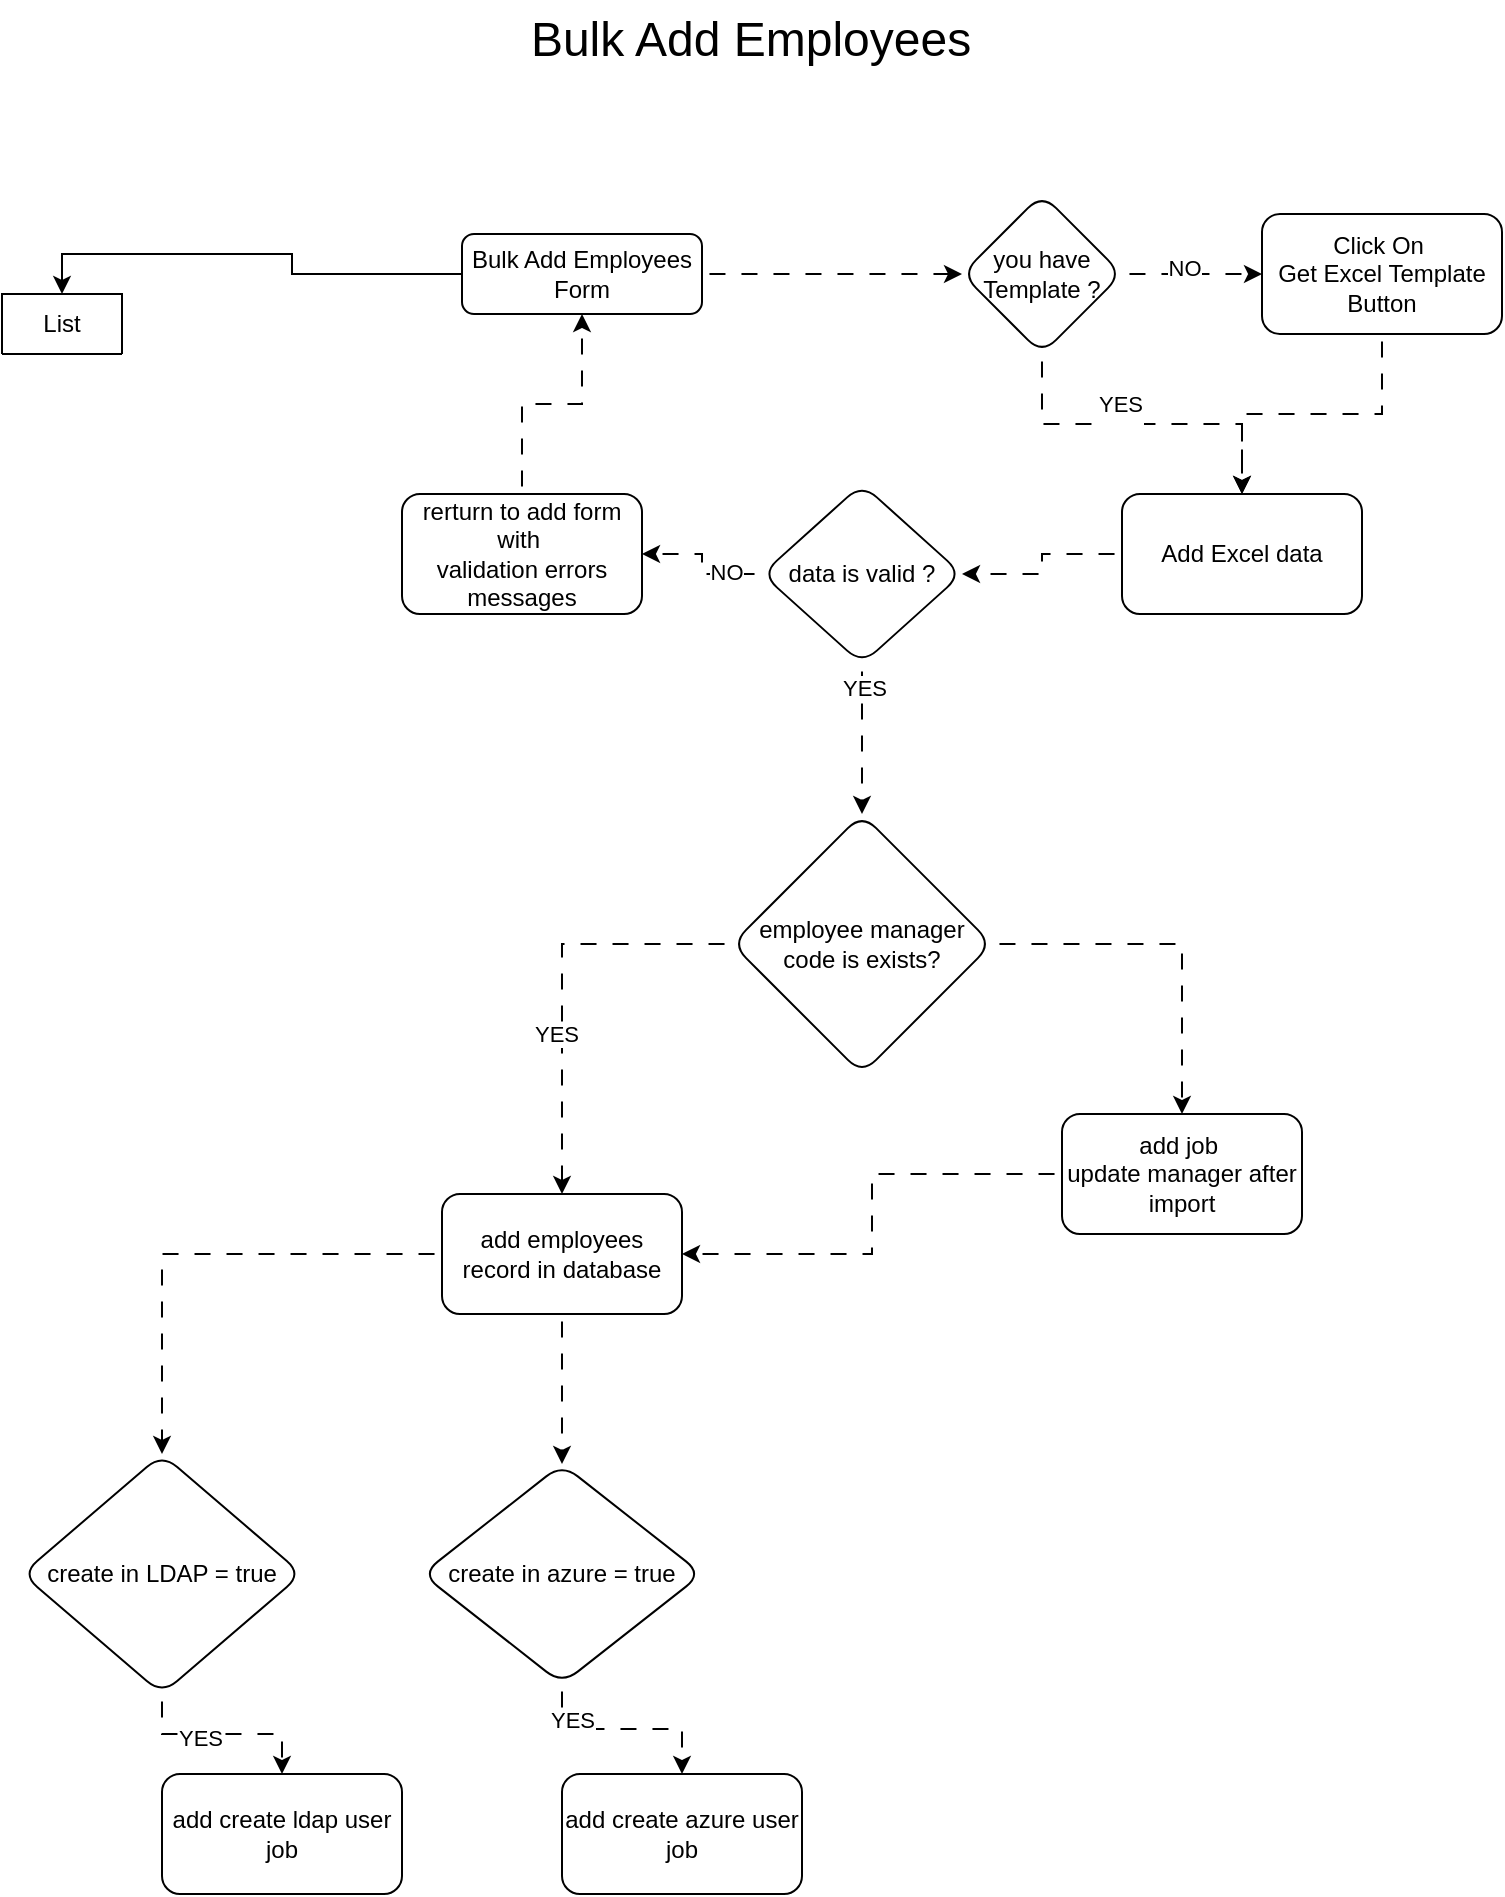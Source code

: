 <mxfile version="24.5.3" type="device">
  <diagram id="C5RBs43oDa-KdzZeNtuy" name="Bulk Add">
    <mxGraphModel dx="2100" dy="1242" grid="1" gridSize="10" guides="1" tooltips="1" connect="1" arrows="1" fold="1" page="1" pageScale="1" pageWidth="827" pageHeight="1169" math="0" shadow="0">
      <root>
        <mxCell id="WIyWlLk6GJQsqaUBKTNV-0" />
        <mxCell id="WIyWlLk6GJQsqaUBKTNV-1" parent="WIyWlLk6GJQsqaUBKTNV-0" />
        <mxCell id="Q-pOXx7L6EONSqe57Ewr-2" value="" style="edgeStyle=orthogonalEdgeStyle;rounded=0;orthogonalLoop=1;jettySize=auto;html=1;shadow=0;flowAnimation=1;" parent="WIyWlLk6GJQsqaUBKTNV-1" source="WIyWlLk6GJQsqaUBKTNV-3" target="Q-pOXx7L6EONSqe57Ewr-1" edge="1">
          <mxGeometry relative="1" as="geometry" />
        </mxCell>
        <mxCell id="qlC13VSq4J5NLLpyvXxt-22" style="edgeStyle=orthogonalEdgeStyle;rounded=0;orthogonalLoop=1;jettySize=auto;html=1;entryX=0.5;entryY=0;entryDx=0;entryDy=0;shadow=0;strokeColor=default;align=center;verticalAlign=middle;fontFamily=Helvetica;fontSize=11;fontColor=default;labelBackgroundColor=default;endArrow=classic;flowAnimation=0;" parent="WIyWlLk6GJQsqaUBKTNV-1" source="WIyWlLk6GJQsqaUBKTNV-3" target="qlC13VSq4J5NLLpyvXxt-12" edge="1">
          <mxGeometry relative="1" as="geometry" />
        </mxCell>
        <mxCell id="WIyWlLk6GJQsqaUBKTNV-3" value="Bulk Add Employees Form" style="rounded=1;whiteSpace=wrap;html=1;fontSize=12;glass=0;strokeWidth=1;shadow=0;" parent="WIyWlLk6GJQsqaUBKTNV-1" vertex="1">
          <mxGeometry x="270" y="130" width="120" height="40" as="geometry" />
        </mxCell>
        <mxCell id="qlC13VSq4J5NLLpyvXxt-2" value="" style="edgeStyle=orthogonalEdgeStyle;rounded=0;orthogonalLoop=1;jettySize=auto;html=1;shadow=0;strokeColor=default;align=center;verticalAlign=middle;fontFamily=Helvetica;fontSize=11;fontColor=default;labelBackgroundColor=default;endArrow=classic;flowAnimation=1;" parent="WIyWlLk6GJQsqaUBKTNV-1" source="Q-pOXx7L6EONSqe57Ewr-1" target="qlC13VSq4J5NLLpyvXxt-1" edge="1">
          <mxGeometry relative="1" as="geometry" />
        </mxCell>
        <mxCell id="qlC13VSq4J5NLLpyvXxt-3" value="NO" style="edgeLabel;html=1;align=center;verticalAlign=middle;resizable=0;points=[];fontFamily=Helvetica;fontSize=11;fontColor=default;labelBackgroundColor=default;" parent="qlC13VSq4J5NLLpyvXxt-2" vertex="1" connectable="0">
          <mxGeometry x="-0.126" y="3" relative="1" as="geometry">
            <mxPoint as="offset" />
          </mxGeometry>
        </mxCell>
        <mxCell id="qlC13VSq4J5NLLpyvXxt-5" value="" style="edgeStyle=orthogonalEdgeStyle;rounded=0;orthogonalLoop=1;jettySize=auto;html=1;shadow=0;strokeColor=default;align=center;verticalAlign=middle;fontFamily=Helvetica;fontSize=11;fontColor=default;labelBackgroundColor=default;endArrow=classic;flowAnimation=1;" parent="WIyWlLk6GJQsqaUBKTNV-1" source="Q-pOXx7L6EONSqe57Ewr-1" target="qlC13VSq4J5NLLpyvXxt-4" edge="1">
          <mxGeometry relative="1" as="geometry" />
        </mxCell>
        <mxCell id="qlC13VSq4J5NLLpyvXxt-6" value="YES&lt;div&gt;&lt;br&gt;&lt;/div&gt;" style="edgeLabel;html=1;align=center;verticalAlign=middle;resizable=0;points=[];fontFamily=Helvetica;fontSize=11;fontColor=default;labelBackgroundColor=default;" parent="qlC13VSq4J5NLLpyvXxt-5" vertex="1" connectable="0">
          <mxGeometry x="-0.138" y="3" relative="1" as="geometry">
            <mxPoint as="offset" />
          </mxGeometry>
        </mxCell>
        <mxCell id="Q-pOXx7L6EONSqe57Ewr-1" value="you have Template ?" style="rhombus;whiteSpace=wrap;html=1;rounded=1;glass=0;strokeWidth=1;shadow=0;" parent="WIyWlLk6GJQsqaUBKTNV-1" vertex="1">
          <mxGeometry x="520" y="110" width="80" height="80" as="geometry" />
        </mxCell>
        <mxCell id="qlC13VSq4J5NLLpyvXxt-0" value="&lt;font style=&quot;font-size: 24px;&quot;&gt;Bulk Add Employees&lt;/font&gt;" style="text;html=1;align=center;verticalAlign=middle;resizable=0;points=[];autosize=1;strokeColor=none;fillColor=none;fontFamily=Helvetica;fontSize=11;fontColor=default;labelBackgroundColor=default;" parent="WIyWlLk6GJQsqaUBKTNV-1" vertex="1">
          <mxGeometry x="294" y="13" width="240" height="40" as="geometry" />
        </mxCell>
        <mxCell id="qlC13VSq4J5NLLpyvXxt-11" value="" style="edgeStyle=orthogonalEdgeStyle;rounded=0;orthogonalLoop=1;jettySize=auto;html=1;shadow=0;strokeColor=default;align=center;verticalAlign=middle;fontFamily=Helvetica;fontSize=11;fontColor=default;labelBackgroundColor=default;endArrow=classic;flowAnimation=1;" parent="WIyWlLk6GJQsqaUBKTNV-1" source="qlC13VSq4J5NLLpyvXxt-1" target="qlC13VSq4J5NLLpyvXxt-4" edge="1">
          <mxGeometry relative="1" as="geometry" />
        </mxCell>
        <mxCell id="qlC13VSq4J5NLLpyvXxt-1" value="Click On&amp;nbsp;&lt;br&gt;Get Excel Template&lt;br&gt;Button" style="whiteSpace=wrap;html=1;rounded=1;glass=0;strokeWidth=1;shadow=0;" parent="WIyWlLk6GJQsqaUBKTNV-1" vertex="1">
          <mxGeometry x="670" y="120" width="120" height="60" as="geometry" />
        </mxCell>
        <mxCell id="qlC13VSq4J5NLLpyvXxt-8" value="" style="edgeStyle=orthogonalEdgeStyle;rounded=0;orthogonalLoop=1;jettySize=auto;html=1;shadow=0;strokeColor=default;align=center;verticalAlign=middle;fontFamily=Helvetica;fontSize=11;fontColor=default;labelBackgroundColor=default;endArrow=classic;flowAnimation=1;" parent="WIyWlLk6GJQsqaUBKTNV-1" source="qlC13VSq4J5NLLpyvXxt-4" target="qlC13VSq4J5NLLpyvXxt-7" edge="1">
          <mxGeometry relative="1" as="geometry" />
        </mxCell>
        <mxCell id="qlC13VSq4J5NLLpyvXxt-4" value="Add Excel data" style="whiteSpace=wrap;html=1;rounded=1;glass=0;strokeWidth=1;shadow=0;" parent="WIyWlLk6GJQsqaUBKTNV-1" vertex="1">
          <mxGeometry x="600" y="260" width="120" height="60" as="geometry" />
        </mxCell>
        <mxCell id="qlC13VSq4J5NLLpyvXxt-39" value="" style="edgeStyle=orthogonalEdgeStyle;rounded=0;orthogonalLoop=1;jettySize=auto;html=1;shadow=0;strokeColor=default;align=center;verticalAlign=middle;fontFamily=Helvetica;fontSize=11;fontColor=default;labelBackgroundColor=default;endArrow=classic;flowAnimation=1;" parent="WIyWlLk6GJQsqaUBKTNV-1" source="qlC13VSq4J5NLLpyvXxt-7" target="qlC13VSq4J5NLLpyvXxt-38" edge="1">
          <mxGeometry relative="1" as="geometry" />
        </mxCell>
        <mxCell id="qlC13VSq4J5NLLpyvXxt-41" value="NO" style="edgeLabel;html=1;align=center;verticalAlign=middle;resizable=0;points=[];fontFamily=Helvetica;fontSize=11;fontColor=default;labelBackgroundColor=default;" parent="qlC13VSq4J5NLLpyvXxt-39" vertex="1" connectable="0">
          <mxGeometry x="-0.48" y="-1" relative="1" as="geometry">
            <mxPoint as="offset" />
          </mxGeometry>
        </mxCell>
        <mxCell id="LYY4CXClf_v7k21yKjFL-2" value="" style="edgeStyle=orthogonalEdgeStyle;rounded=0;orthogonalLoop=1;jettySize=auto;html=1;flowAnimation=1;" edge="1" parent="WIyWlLk6GJQsqaUBKTNV-1" source="qlC13VSq4J5NLLpyvXxt-7" target="LYY4CXClf_v7k21yKjFL-1">
          <mxGeometry relative="1" as="geometry" />
        </mxCell>
        <mxCell id="LYY4CXClf_v7k21yKjFL-3" value="YES" style="edgeLabel;html=1;align=center;verticalAlign=middle;resizable=0;points=[];fontFamily=Helvetica;fontSize=11;fontColor=default;labelBackgroundColor=default;" vertex="1" connectable="0" parent="LYY4CXClf_v7k21yKjFL-2">
          <mxGeometry x="-0.675" y="1" relative="1" as="geometry">
            <mxPoint as="offset" />
          </mxGeometry>
        </mxCell>
        <mxCell id="qlC13VSq4J5NLLpyvXxt-7" value="data is valid ?" style="rhombus;whiteSpace=wrap;html=1;rounded=1;glass=0;strokeWidth=1;shadow=0;" parent="WIyWlLk6GJQsqaUBKTNV-1" vertex="1">
          <mxGeometry x="420" y="255" width="100" height="90" as="geometry" />
        </mxCell>
        <mxCell id="qlC13VSq4J5NLLpyvXxt-12" value="List" style="swimlane;fontStyle=0;childLayout=stackLayout;horizontal=1;startSize=30;horizontalStack=0;resizeParent=1;resizeParentMax=0;resizeLast=0;collapsible=1;marginBottom=0;whiteSpace=wrap;html=1;" parent="WIyWlLk6GJQsqaUBKTNV-1" vertex="1" collapsed="1">
          <mxGeometry x="40" y="160" width="60" height="30" as="geometry">
            <mxRectangle x="40" y="160" width="140" height="510" as="alternateBounds" />
          </mxGeometry>
        </mxCell>
        <mxCell id="qlC13VSq4J5NLLpyvXxt-15" value="code" style="text;strokeColor=none;fillColor=none;align=left;verticalAlign=middle;spacingLeft=4;spacingRight=4;overflow=hidden;points=[[0,0.5],[1,0.5]];portConstraint=eastwest;rotatable=0;whiteSpace=wrap;html=1;" parent="qlC13VSq4J5NLLpyvXxt-12" vertex="1">
          <mxGeometry y="30" width="140" height="30" as="geometry" />
        </mxCell>
        <mxCell id="qlC13VSq4J5NLLpyvXxt-13" value="arabic name" style="text;strokeColor=none;fillColor=none;align=left;verticalAlign=middle;spacingLeft=4;spacingRight=4;overflow=hidden;points=[[0,0.5],[1,0.5]];portConstraint=eastwest;rotatable=0;whiteSpace=wrap;html=1;" parent="qlC13VSq4J5NLLpyvXxt-12" vertex="1">
          <mxGeometry y="60" width="140" height="30" as="geometry" />
        </mxCell>
        <mxCell id="qlC13VSq4J5NLLpyvXxt-14" value="english name" style="text;strokeColor=none;fillColor=none;align=left;verticalAlign=middle;spacingLeft=4;spacingRight=4;overflow=hidden;points=[[0,0.5],[1,0.5]];portConstraint=eastwest;rotatable=0;whiteSpace=wrap;html=1;" parent="qlC13VSq4J5NLLpyvXxt-12" vertex="1">
          <mxGeometry y="90" width="140" height="30" as="geometry" />
        </mxCell>
        <mxCell id="qlC13VSq4J5NLLpyvXxt-23" value="display name" style="text;strokeColor=none;fillColor=none;align=left;verticalAlign=middle;spacingLeft=4;spacingRight=4;overflow=hidden;points=[[0,0.5],[1,0.5]];portConstraint=eastwest;rotatable=0;whiteSpace=wrap;html=1;" parent="qlC13VSq4J5NLLpyvXxt-12" vertex="1">
          <mxGeometry y="120" width="140" height="30" as="geometry" />
        </mxCell>
        <mxCell id="qlC13VSq4J5NLLpyvXxt-24" value="username" style="text;strokeColor=none;fillColor=none;align=left;verticalAlign=middle;spacingLeft=4;spacingRight=4;overflow=hidden;points=[[0,0.5],[1,0.5]];portConstraint=eastwest;rotatable=0;whiteSpace=wrap;html=1;" parent="qlC13VSq4J5NLLpyvXxt-12" vertex="1">
          <mxGeometry y="150" width="140" height="30" as="geometry" />
        </mxCell>
        <mxCell id="qlC13VSq4J5NLLpyvXxt-25" value="password" style="text;strokeColor=none;fillColor=none;align=left;verticalAlign=middle;spacingLeft=4;spacingRight=4;overflow=hidden;points=[[0,0.5],[1,0.5]];portConstraint=eastwest;rotatable=0;whiteSpace=wrap;html=1;" parent="qlC13VSq4J5NLLpyvXxt-12" vertex="1">
          <mxGeometry y="180" width="140" height="30" as="geometry" />
        </mxCell>
        <mxCell id="qlC13VSq4J5NLLpyvXxt-20" value="gender" style="text;strokeColor=none;fillColor=none;align=left;verticalAlign=middle;spacingLeft=4;spacingRight=4;overflow=hidden;points=[[0,0.5],[1,0.5]];portConstraint=eastwest;rotatable=0;whiteSpace=wrap;html=1;" parent="qlC13VSq4J5NLLpyvXxt-12" vertex="1">
          <mxGeometry y="210" width="140" height="30" as="geometry" />
        </mxCell>
        <mxCell id="qlC13VSq4J5NLLpyvXxt-28" value="job code" style="text;strokeColor=none;fillColor=none;align=left;verticalAlign=middle;spacingLeft=4;spacingRight=4;overflow=hidden;points=[[0,0.5],[1,0.5]];portConstraint=eastwest;rotatable=0;whiteSpace=wrap;html=1;" parent="qlC13VSq4J5NLLpyvXxt-12" vertex="1">
          <mxGeometry y="240" width="140" height="30" as="geometry" />
        </mxCell>
        <mxCell id="qlC13VSq4J5NLLpyvXxt-29" value="manager code" style="text;strokeColor=none;fillColor=none;align=left;verticalAlign=middle;spacingLeft=4;spacingRight=4;overflow=hidden;points=[[0,0.5],[1,0.5]];portConstraint=eastwest;rotatable=0;whiteSpace=wrap;html=1;" parent="qlC13VSq4J5NLLpyvXxt-12" vertex="1">
          <mxGeometry y="270" width="140" height="30" as="geometry" />
        </mxCell>
        <mxCell id="qlC13VSq4J5NLLpyvXxt-30" value="rule code" style="text;strokeColor=none;fillColor=none;align=left;verticalAlign=middle;spacingLeft=4;spacingRight=4;overflow=hidden;points=[[0,0.5],[1,0.5]];portConstraint=eastwest;rotatable=0;whiteSpace=wrap;html=1;" parent="qlC13VSq4J5NLLpyvXxt-12" vertex="1">
          <mxGeometry y="300" width="140" height="30" as="geometry" />
        </mxCell>
        <mxCell id="qlC13VSq4J5NLLpyvXxt-31" value="email" style="text;strokeColor=none;fillColor=none;align=left;verticalAlign=middle;spacingLeft=4;spacingRight=4;overflow=hidden;points=[[0,0.5],[1,0.5]];portConstraint=eastwest;rotatable=0;whiteSpace=wrap;html=1;" parent="qlC13VSq4J5NLLpyvXxt-12" vertex="1">
          <mxGeometry y="330" width="140" height="30" as="geometry" />
        </mxCell>
        <mxCell id="qlC13VSq4J5NLLpyvXxt-32" value="national id type" style="text;strokeColor=none;fillColor=none;align=left;verticalAlign=middle;spacingLeft=4;spacingRight=4;overflow=hidden;points=[[0,0.5],[1,0.5]];portConstraint=eastwest;rotatable=0;whiteSpace=wrap;html=1;" parent="qlC13VSq4J5NLLpyvXxt-12" vertex="1">
          <mxGeometry y="360" width="140" height="30" as="geometry" />
        </mxCell>
        <mxCell id="qlC13VSq4J5NLLpyvXxt-34" value="national id expiry date" style="text;strokeColor=none;fillColor=none;align=left;verticalAlign=middle;spacingLeft=4;spacingRight=4;overflow=hidden;points=[[0,0.5],[1,0.5]];portConstraint=eastwest;rotatable=0;whiteSpace=wrap;html=1;" parent="qlC13VSq4J5NLLpyvXxt-12" vertex="1">
          <mxGeometry y="390" width="140" height="30" as="geometry" />
        </mxCell>
        <mxCell id="qlC13VSq4J5NLLpyvXxt-35" value="national id" style="text;strokeColor=none;fillColor=none;align=left;verticalAlign=middle;spacingLeft=4;spacingRight=4;overflow=hidden;points=[[0,0.5],[1,0.5]];portConstraint=eastwest;rotatable=0;whiteSpace=wrap;html=1;" parent="qlC13VSq4J5NLLpyvXxt-12" vertex="1">
          <mxGeometry y="420" width="140" height="30" as="geometry" />
        </mxCell>
        <mxCell id="qlC13VSq4J5NLLpyvXxt-36" value="timezone" style="text;strokeColor=none;fillColor=none;align=left;verticalAlign=middle;spacingLeft=4;spacingRight=4;overflow=hidden;points=[[0,0.5],[1,0.5]];portConstraint=eastwest;rotatable=0;whiteSpace=wrap;html=1;" parent="qlC13VSq4J5NLLpyvXxt-12" vertex="1">
          <mxGeometry y="450" width="140" height="30" as="geometry" />
        </mxCell>
        <mxCell id="qlC13VSq4J5NLLpyvXxt-37" value="lang" style="text;strokeColor=none;fillColor=none;align=left;verticalAlign=middle;spacingLeft=4;spacingRight=4;overflow=hidden;points=[[0,0.5],[1,0.5]];portConstraint=eastwest;rotatable=0;whiteSpace=wrap;html=1;" parent="qlC13VSq4J5NLLpyvXxt-12" vertex="1">
          <mxGeometry y="480" width="140" height="30" as="geometry" />
        </mxCell>
        <mxCell id="qlC13VSq4J5NLLpyvXxt-40" value="" style="edgeStyle=orthogonalEdgeStyle;rounded=0;orthogonalLoop=1;jettySize=auto;html=1;shadow=0;strokeColor=default;align=center;verticalAlign=middle;fontFamily=Helvetica;fontSize=11;fontColor=default;labelBackgroundColor=default;endArrow=classic;flowAnimation=1;" parent="WIyWlLk6GJQsqaUBKTNV-1" source="qlC13VSq4J5NLLpyvXxt-38" target="WIyWlLk6GJQsqaUBKTNV-3" edge="1">
          <mxGeometry relative="1" as="geometry" />
        </mxCell>
        <mxCell id="qlC13VSq4J5NLLpyvXxt-38" value="rerturn to add form with&amp;nbsp;&lt;br&gt;validation errors messages" style="whiteSpace=wrap;html=1;rounded=1;glass=0;strokeWidth=1;shadow=0;" parent="WIyWlLk6GJQsqaUBKTNV-1" vertex="1">
          <mxGeometry x="240" y="260" width="120" height="60" as="geometry" />
        </mxCell>
        <mxCell id="qlC13VSq4J5NLLpyvXxt-46" value="" style="edgeStyle=orthogonalEdgeStyle;rounded=0;orthogonalLoop=1;jettySize=auto;html=1;shadow=0;strokeColor=default;align=center;verticalAlign=middle;fontFamily=Helvetica;fontSize=11;fontColor=default;labelBackgroundColor=default;endArrow=classic;flowAnimation=1;" parent="WIyWlLk6GJQsqaUBKTNV-1" source="qlC13VSq4J5NLLpyvXxt-42" target="qlC13VSq4J5NLLpyvXxt-45" edge="1">
          <mxGeometry relative="1" as="geometry" />
        </mxCell>
        <mxCell id="qlC13VSq4J5NLLpyvXxt-51" value="" style="edgeStyle=orthogonalEdgeStyle;rounded=0;orthogonalLoop=1;jettySize=auto;html=1;shadow=0;strokeColor=default;align=center;verticalAlign=middle;fontFamily=Helvetica;fontSize=11;fontColor=default;labelBackgroundColor=default;endArrow=classic;flowAnimation=1;" parent="WIyWlLk6GJQsqaUBKTNV-1" source="qlC13VSq4J5NLLpyvXxt-42" target="qlC13VSq4J5NLLpyvXxt-50" edge="1">
          <mxGeometry relative="1" as="geometry" />
        </mxCell>
        <mxCell id="qlC13VSq4J5NLLpyvXxt-42" value="add employees record in database" style="whiteSpace=wrap;html=1;rounded=1;glass=0;strokeWidth=1;shadow=0;" parent="WIyWlLk6GJQsqaUBKTNV-1" vertex="1">
          <mxGeometry x="260" y="610" width="120" height="60" as="geometry" />
        </mxCell>
        <mxCell id="qlC13VSq4J5NLLpyvXxt-48" value="" style="edgeStyle=orthogonalEdgeStyle;rounded=0;orthogonalLoop=1;jettySize=auto;html=1;shadow=0;strokeColor=default;align=center;verticalAlign=middle;fontFamily=Helvetica;fontSize=11;fontColor=default;labelBackgroundColor=default;endArrow=classic;flowAnimation=1;" parent="WIyWlLk6GJQsqaUBKTNV-1" source="qlC13VSq4J5NLLpyvXxt-45" target="qlC13VSq4J5NLLpyvXxt-47" edge="1">
          <mxGeometry relative="1" as="geometry" />
        </mxCell>
        <mxCell id="qlC13VSq4J5NLLpyvXxt-49" value="YES" style="edgeLabel;html=1;align=center;verticalAlign=middle;resizable=0;points=[];fontFamily=Helvetica;fontSize=11;fontColor=default;labelBackgroundColor=default;" parent="qlC13VSq4J5NLLpyvXxt-48" vertex="1" connectable="0">
          <mxGeometry x="-0.48" y="5" relative="1" as="geometry">
            <mxPoint as="offset" />
          </mxGeometry>
        </mxCell>
        <mxCell id="qlC13VSq4J5NLLpyvXxt-45" value="create in azure = true" style="rhombus;whiteSpace=wrap;html=1;rounded=1;glass=0;strokeWidth=1;shadow=0;" parent="WIyWlLk6GJQsqaUBKTNV-1" vertex="1">
          <mxGeometry x="250" y="745" width="140" height="110" as="geometry" />
        </mxCell>
        <mxCell id="qlC13VSq4J5NLLpyvXxt-47" value="add create azure user job" style="whiteSpace=wrap;html=1;rounded=1;glass=0;strokeWidth=1;shadow=0;" parent="WIyWlLk6GJQsqaUBKTNV-1" vertex="1">
          <mxGeometry x="320" y="900" width="120" height="60" as="geometry" />
        </mxCell>
        <mxCell id="qlC13VSq4J5NLLpyvXxt-53" value="" style="edgeStyle=orthogonalEdgeStyle;rounded=0;orthogonalLoop=1;jettySize=auto;html=1;shadow=0;strokeColor=default;align=center;verticalAlign=middle;fontFamily=Helvetica;fontSize=11;fontColor=default;labelBackgroundColor=default;endArrow=classic;flowAnimation=1;" parent="WIyWlLk6GJQsqaUBKTNV-1" source="qlC13VSq4J5NLLpyvXxt-50" target="qlC13VSq4J5NLLpyvXxt-52" edge="1">
          <mxGeometry relative="1" as="geometry" />
        </mxCell>
        <mxCell id="qlC13VSq4J5NLLpyvXxt-54" value="YES" style="edgeLabel;html=1;align=center;verticalAlign=middle;resizable=0;points=[];fontFamily=Helvetica;fontSize=11;fontColor=default;labelBackgroundColor=default;" parent="qlC13VSq4J5NLLpyvXxt-53" vertex="1" connectable="0">
          <mxGeometry x="-0.233" y="-2" relative="1" as="geometry">
            <mxPoint as="offset" />
          </mxGeometry>
        </mxCell>
        <mxCell id="qlC13VSq4J5NLLpyvXxt-50" value="create in LDAP = true" style="rhombus;whiteSpace=wrap;html=1;rounded=1;glass=0;strokeWidth=1;shadow=0;" parent="WIyWlLk6GJQsqaUBKTNV-1" vertex="1">
          <mxGeometry x="50" y="740" width="140" height="120" as="geometry" />
        </mxCell>
        <mxCell id="qlC13VSq4J5NLLpyvXxt-52" value="add create ldap user job" style="whiteSpace=wrap;html=1;rounded=1;glass=0;strokeWidth=1;shadow=0;" parent="WIyWlLk6GJQsqaUBKTNV-1" vertex="1">
          <mxGeometry x="120" y="900" width="120" height="60" as="geometry" />
        </mxCell>
        <mxCell id="LYY4CXClf_v7k21yKjFL-4" value="" style="edgeStyle=orthogonalEdgeStyle;rounded=0;orthogonalLoop=1;jettySize=auto;html=1;strokeColor=default;align=center;verticalAlign=middle;fontFamily=Helvetica;fontSize=11;fontColor=default;labelBackgroundColor=default;endArrow=classic;flowAnimation=1;" edge="1" parent="WIyWlLk6GJQsqaUBKTNV-1" source="LYY4CXClf_v7k21yKjFL-1" target="qlC13VSq4J5NLLpyvXxt-42">
          <mxGeometry relative="1" as="geometry" />
        </mxCell>
        <mxCell id="LYY4CXClf_v7k21yKjFL-5" value="YES" style="edgeLabel;html=1;align=center;verticalAlign=middle;resizable=0;points=[];fontFamily=Helvetica;fontSize=11;fontColor=default;labelBackgroundColor=default;" vertex="1" connectable="0" parent="LYY4CXClf_v7k21yKjFL-4">
          <mxGeometry x="0.231" y="-3" relative="1" as="geometry">
            <mxPoint as="offset" />
          </mxGeometry>
        </mxCell>
        <mxCell id="LYY4CXClf_v7k21yKjFL-7" value="" style="edgeStyle=orthogonalEdgeStyle;rounded=0;orthogonalLoop=1;jettySize=auto;html=1;strokeColor=default;align=center;verticalAlign=middle;fontFamily=Helvetica;fontSize=11;fontColor=default;labelBackgroundColor=default;endArrow=classic;flowAnimation=1;" edge="1" parent="WIyWlLk6GJQsqaUBKTNV-1" source="LYY4CXClf_v7k21yKjFL-1" target="LYY4CXClf_v7k21yKjFL-6">
          <mxGeometry relative="1" as="geometry" />
        </mxCell>
        <mxCell id="LYY4CXClf_v7k21yKjFL-1" value="employee manager code is exists?" style="rhombus;whiteSpace=wrap;html=1;rounded=1;glass=0;strokeWidth=1;shadow=0;" vertex="1" parent="WIyWlLk6GJQsqaUBKTNV-1">
          <mxGeometry x="405" y="420" width="130" height="130" as="geometry" />
        </mxCell>
        <mxCell id="LYY4CXClf_v7k21yKjFL-8" value="" style="edgeStyle=orthogonalEdgeStyle;rounded=0;orthogonalLoop=1;jettySize=auto;html=1;strokeColor=default;align=center;verticalAlign=middle;fontFamily=Helvetica;fontSize=11;fontColor=default;labelBackgroundColor=default;endArrow=classic;flowAnimation=1;" edge="1" parent="WIyWlLk6GJQsqaUBKTNV-1" source="LYY4CXClf_v7k21yKjFL-6" target="qlC13VSq4J5NLLpyvXxt-42">
          <mxGeometry relative="1" as="geometry" />
        </mxCell>
        <mxCell id="LYY4CXClf_v7k21yKjFL-6" value="add job&amp;nbsp;&lt;br&gt;update manager after import" style="whiteSpace=wrap;html=1;rounded=1;glass=0;strokeWidth=1;shadow=0;" vertex="1" parent="WIyWlLk6GJQsqaUBKTNV-1">
          <mxGeometry x="570" y="570" width="120" height="60" as="geometry" />
        </mxCell>
      </root>
    </mxGraphModel>
  </diagram>
</mxfile>
